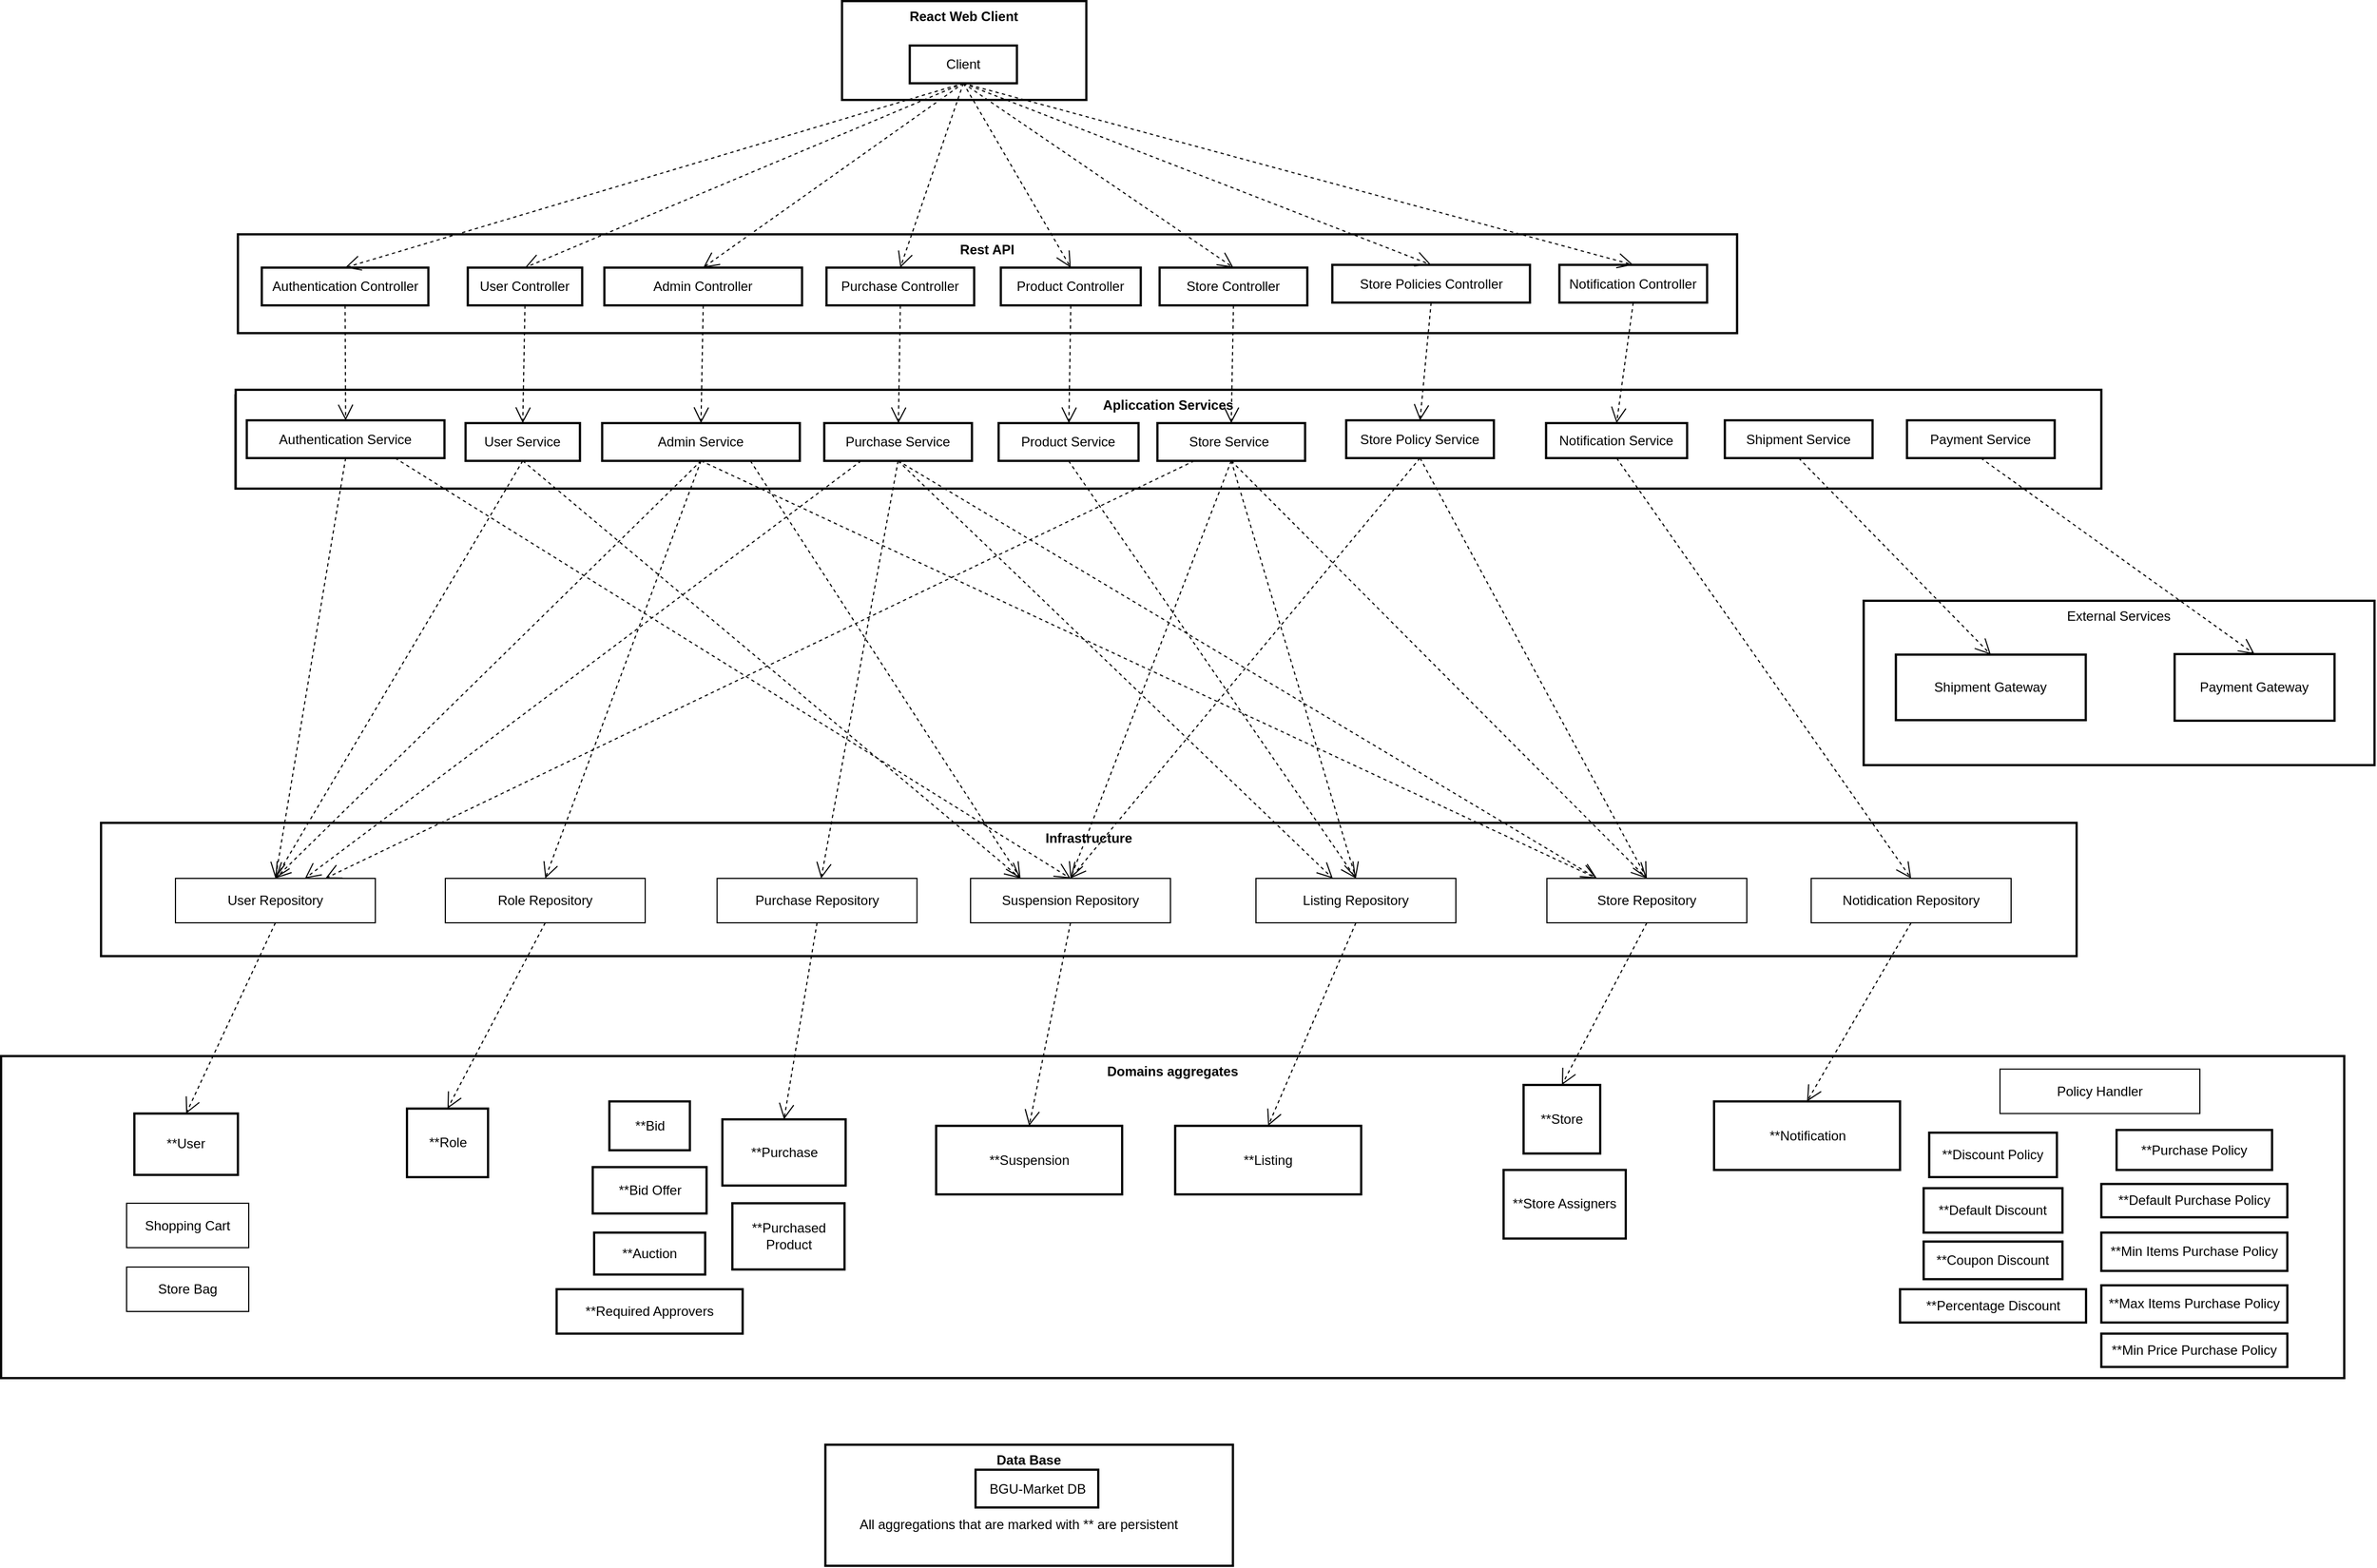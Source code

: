<mxfile version="26.0.5">
  <diagram name="Page-1" id="MxvoKU37M3fdWtfnio12">
    <mxGraphModel dx="4783" dy="1934" grid="1" gridSize="10" guides="1" tooltips="1" connect="1" arrows="1" fold="1" page="1" pageScale="1" pageWidth="1169" pageHeight="1654" math="0" shadow="0">
      <root>
        <mxCell id="0" />
        <mxCell id="1" parent="0" />
        <mxCell id="ODdGu-onXWTRsReyUlOD-2" value="Payment Gateway" style="whiteSpace=wrap;strokeWidth=2;" parent="1" vertex="1">
          <mxGeometry x="2097.25" y="678" width="144" height="60" as="geometry" />
        </mxCell>
        <mxCell id="ODdGu-onXWTRsReyUlOD-4" value="Apliccation Services&#xa;" style="whiteSpace=wrap;strokeWidth=2;verticalAlign=top;" parent="1" vertex="1">
          <mxGeometry x="351.25" y="445" width="1358" height="84" as="geometry" />
        </mxCell>
        <mxCell id="ODdGu-onXWTRsReyUlOD-5" value="Authentication Service" style="whiteSpace=wrap;strokeWidth=2;" parent="1" vertex="1">
          <mxGeometry x="386.25" y="470" width="178" height="34" as="geometry" />
        </mxCell>
        <mxCell id="ODdGu-onXWTRsReyUlOD-6" value="User Service" style="whiteSpace=wrap;strokeWidth=2;" parent="1" vertex="1">
          <mxGeometry x="614.25" y="470" width="103" height="34" as="geometry" />
        </mxCell>
        <mxCell id="ODdGu-onXWTRsReyUlOD-7" value="Product Service" style="whiteSpace=wrap;strokeWidth=2;" parent="1" vertex="1">
          <mxGeometry x="931.25" y="470" width="126" height="34" as="geometry" />
        </mxCell>
        <mxCell id="ODdGu-onXWTRsReyUlOD-8" value="Payment Service" style="whiteSpace=wrap;strokeWidth=2;" parent="1" vertex="1">
          <mxGeometry x="1525.25" y="470" width="133" height="34" as="geometry" />
        </mxCell>
        <mxCell id="ODdGu-onXWTRsReyUlOD-10" value="Store Service " style="whiteSpace=wrap;strokeWidth=2;" parent="1" vertex="1">
          <mxGeometry x="1111.25" y="470" width="133" height="34" as="geometry" />
        </mxCell>
        <mxCell id="ODdGu-onXWTRsReyUlOD-11" value="Shipment Service" style="whiteSpace=wrap;strokeWidth=2;" parent="1" vertex="1">
          <mxGeometry x="1331.25" y="470" width="133" height="34" as="geometry" />
        </mxCell>
        <mxCell id="ODdGu-onXWTRsReyUlOD-12" value="Purchase Service" style="whiteSpace=wrap;strokeWidth=2;" parent="1" vertex="1">
          <mxGeometry x="765.25" y="470" width="133" height="34" as="geometry" />
        </mxCell>
        <mxCell id="ODdGu-onXWTRsReyUlOD-13" value="Shipment Gateway" style="whiteSpace=wrap;strokeWidth=2;" parent="1" vertex="1">
          <mxGeometry x="1846.25" y="678.5" width="171" height="59" as="geometry" />
        </mxCell>
        <mxCell id="ODdGu-onXWTRsReyUlOD-14" value="Purchase Repository" style="rounded=0;whiteSpace=wrap;html=1;" parent="1" vertex="1">
          <mxGeometry x="591.5" y="880" width="180" height="40" as="geometry" />
        </mxCell>
        <mxCell id="ODdGu-onXWTRsReyUlOD-15" value="User Repository" style="rounded=0;whiteSpace=wrap;html=1;" parent="1" vertex="1">
          <mxGeometry x="360" y="880" width="180" height="40" as="geometry" />
        </mxCell>
        <mxCell id="ODdGu-onXWTRsReyUlOD-16" value="Product Repository" style="rounded=0;whiteSpace=wrap;html=1;" parent="1" vertex="1">
          <mxGeometry x="860" y="880" width="180" height="40" as="geometry" />
        </mxCell>
        <mxCell id="ODdGu-onXWTRsReyUlOD-17" value="Store Repository" style="rounded=0;whiteSpace=wrap;html=1;" parent="1" vertex="1">
          <mxGeometry x="1186.5" y="880" width="180" height="40" as="geometry" />
        </mxCell>
        <mxCell id="ODdGu-onXWTRsReyUlOD-25" value="Store" style="whiteSpace=wrap;strokeWidth=2;" parent="1" vertex="1">
          <mxGeometry x="871" y="1095.25" width="210" height="50" as="geometry" />
        </mxCell>
        <mxCell id="ODdGu-onXWTRsReyUlOD-26" value="User" style="whiteSpace=wrap;strokeWidth=2;" parent="1" vertex="1">
          <mxGeometry x="376.5" y="1101.75" width="178" height="43.5" as="geometry" />
        </mxCell>
        <mxCell id="ODdGu-onXWTRsReyUlOD-27" value="Purchase" style="whiteSpace=wrap;strokeWidth=2;" parent="1" vertex="1">
          <mxGeometry x="627" y="1100" width="194" height="47" as="geometry" />
        </mxCell>
        <mxCell id="ODdGu-onXWTRsReyUlOD-236" value="Payment Gateway" style="whiteSpace=wrap;strokeWidth=2;" parent="1" vertex="1">
          <mxGeometry x="2097.25" y="678" width="144" height="60" as="geometry" />
        </mxCell>
        <mxCell id="ODdGu-onXWTRsReyUlOD-238" value="Apliccation Services&#xa;" style="whiteSpace=wrap;strokeWidth=2;verticalAlign=top;" parent="1" vertex="1">
          <mxGeometry x="351.25" y="445" width="1358" height="84" as="geometry" />
        </mxCell>
        <mxCell id="ODdGu-onXWTRsReyUlOD-239" value="Authentication Service" style="whiteSpace=wrap;strokeWidth=2;" parent="1" vertex="1">
          <mxGeometry x="386.25" y="470" width="178" height="34" as="geometry" />
        </mxCell>
        <mxCell id="ODdGu-onXWTRsReyUlOD-240" value="User Service" style="whiteSpace=wrap;strokeWidth=2;" parent="1" vertex="1">
          <mxGeometry x="614.25" y="470" width="103" height="34" as="geometry" />
        </mxCell>
        <mxCell id="ODdGu-onXWTRsReyUlOD-241" value="Product Service" style="whiteSpace=wrap;strokeWidth=2;" parent="1" vertex="1">
          <mxGeometry x="931.25" y="470" width="126" height="34" as="geometry" />
        </mxCell>
        <mxCell id="ODdGu-onXWTRsReyUlOD-242" value="Payment Service" style="whiteSpace=wrap;strokeWidth=2;" parent="1" vertex="1">
          <mxGeometry x="1525.25" y="470" width="133" height="34" as="geometry" />
        </mxCell>
        <mxCell id="ODdGu-onXWTRsReyUlOD-244" value="Store Service " style="whiteSpace=wrap;strokeWidth=2;" parent="1" vertex="1">
          <mxGeometry x="1111.25" y="470" width="133" height="34" as="geometry" />
        </mxCell>
        <mxCell id="ODdGu-onXWTRsReyUlOD-245" value="Shipment Service" style="whiteSpace=wrap;strokeWidth=2;" parent="1" vertex="1">
          <mxGeometry x="1331.25" y="470" width="133" height="34" as="geometry" />
        </mxCell>
        <mxCell id="ODdGu-onXWTRsReyUlOD-246" value="Purchase Service" style="whiteSpace=wrap;strokeWidth=2;" parent="1" vertex="1">
          <mxGeometry x="765.25" y="470" width="133" height="34" as="geometry" />
        </mxCell>
        <mxCell id="ODdGu-onXWTRsReyUlOD-247" value="Shipment Gateway" style="whiteSpace=wrap;strokeWidth=2;" parent="1" vertex="1">
          <mxGeometry x="1846.25" y="678.5" width="171" height="59" as="geometry" />
        </mxCell>
        <mxCell id="ODdGu-onXWTRsReyUlOD-248" value="Purchase Repository" style="rounded=0;whiteSpace=wrap;html=1;" parent="1" vertex="1">
          <mxGeometry x="591.5" y="880" width="180" height="40" as="geometry" />
        </mxCell>
        <mxCell id="ODdGu-onXWTRsReyUlOD-249" value="User Repository" style="rounded=0;whiteSpace=wrap;html=1;" parent="1" vertex="1">
          <mxGeometry x="360" y="880" width="180" height="40" as="geometry" />
        </mxCell>
        <mxCell id="ODdGu-onXWTRsReyUlOD-250" value="Product Repository" style="rounded=0;whiteSpace=wrap;html=1;" parent="1" vertex="1">
          <mxGeometry x="860" y="880" width="180" height="40" as="geometry" />
        </mxCell>
        <mxCell id="ODdGu-onXWTRsReyUlOD-251" value="Store Repository" style="rounded=0;whiteSpace=wrap;html=1;" parent="1" vertex="1">
          <mxGeometry x="1186.5" y="880" width="180" height="40" as="geometry" />
        </mxCell>
        <mxCell id="ODdGu-onXWTRsReyUlOD-259" value="Store" style="whiteSpace=wrap;strokeWidth=2;" parent="1" vertex="1">
          <mxGeometry x="871" y="1095.25" width="210" height="50" as="geometry" />
        </mxCell>
        <mxCell id="ODdGu-onXWTRsReyUlOD-260" value="User" style="whiteSpace=wrap;strokeWidth=2;" parent="1" vertex="1">
          <mxGeometry x="376.5" y="1101.75" width="178" height="43.5" as="geometry" />
        </mxCell>
        <mxCell id="ODdGu-onXWTRsReyUlOD-261" value="Purchase" style="whiteSpace=wrap;strokeWidth=2;" parent="1" vertex="1">
          <mxGeometry x="627" y="1100" width="194" height="47" as="geometry" />
        </mxCell>
        <mxCell id="3bval1t7wIv5aGShpBtl-1" value="External Services" style="whiteSpace=wrap;strokeWidth=2;verticalAlign=top;" parent="1" vertex="1">
          <mxGeometry x="1817.25" y="630" width="460" height="148" as="geometry" />
        </mxCell>
        <mxCell id="3bval1t7wIv5aGShpBtl-2" value="Payment Gateway" style="whiteSpace=wrap;strokeWidth=2;" parent="1" vertex="1">
          <mxGeometry x="2097.25" y="678" width="144" height="60" as="geometry" />
        </mxCell>
        <mxCell id="3bval1t7wIv5aGShpBtl-3" value="Domains aggregates&#xa;" style="whiteSpace=wrap;strokeWidth=2;verticalAlign=top;fontStyle=1" parent="1" vertex="1">
          <mxGeometry x="140" y="1040" width="2110" height="290" as="geometry" />
        </mxCell>
        <mxCell id="3bval1t7wIv5aGShpBtl-4" value="Apliccation Services&#xa;" style="whiteSpace=wrap;strokeWidth=2;verticalAlign=top;fontStyle=1" parent="1" vertex="1">
          <mxGeometry x="351.25" y="440" width="1680" height="89" as="geometry" />
        </mxCell>
        <mxCell id="3bval1t7wIv5aGShpBtl-5" value="Authentication Service" style="whiteSpace=wrap;strokeWidth=2;" parent="1" vertex="1">
          <mxGeometry x="361.25" y="467.5" width="178" height="34" as="geometry" />
        </mxCell>
        <mxCell id="3bval1t7wIv5aGShpBtl-6" value="User Service" style="whiteSpace=wrap;strokeWidth=2;" parent="1" vertex="1">
          <mxGeometry x="558.25" y="470" width="103" height="34" as="geometry" />
        </mxCell>
        <mxCell id="3bval1t7wIv5aGShpBtl-7" value="Product Service" style="whiteSpace=wrap;strokeWidth=2;" parent="1" vertex="1">
          <mxGeometry x="1038.25" y="470" width="126" height="34" as="geometry" />
        </mxCell>
        <mxCell id="3bval1t7wIv5aGShpBtl-8" value="Payment Service" style="whiteSpace=wrap;strokeWidth=2;" parent="1" vertex="1">
          <mxGeometry x="1856.25" y="467.5" width="133" height="34" as="geometry" />
        </mxCell>
        <mxCell id="3bval1t7wIv5aGShpBtl-9" value="Infrastructure" style="whiteSpace=wrap;strokeWidth=2;verticalAlign=top;fontStyle=1" parent="1" vertex="1">
          <mxGeometry x="230" y="830" width="1779" height="120" as="geometry" />
        </mxCell>
        <mxCell id="3bval1t7wIv5aGShpBtl-10" value="Store Service " style="whiteSpace=wrap;strokeWidth=2;" parent="1" vertex="1">
          <mxGeometry x="1181.25" y="470" width="133" height="34" as="geometry" />
        </mxCell>
        <mxCell id="3bval1t7wIv5aGShpBtl-11" value="Shipment Service" style="whiteSpace=wrap;strokeWidth=2;" parent="1" vertex="1">
          <mxGeometry x="1692.25" y="467.5" width="133" height="34" as="geometry" />
        </mxCell>
        <mxCell id="3bval1t7wIv5aGShpBtl-12" value="Purchase Service" style="whiteSpace=wrap;strokeWidth=2;" parent="1" vertex="1">
          <mxGeometry x="881.25" y="470" width="133" height="34" as="geometry" />
        </mxCell>
        <mxCell id="3bval1t7wIv5aGShpBtl-13" value="Shipment Gateway" style="whiteSpace=wrap;strokeWidth=2;" parent="1" vertex="1">
          <mxGeometry x="1846.25" y="678.5" width="171" height="59" as="geometry" />
        </mxCell>
        <mxCell id="3bval1t7wIv5aGShpBtl-14" value="Purchase Repository" style="rounded=0;whiteSpace=wrap;html=1;" parent="1" vertex="1">
          <mxGeometry x="784.75" y="880" width="180" height="40" as="geometry" />
        </mxCell>
        <mxCell id="3bval1t7wIv5aGShpBtl-15" value="User Repository" style="rounded=0;whiteSpace=wrap;html=1;" parent="1" vertex="1">
          <mxGeometry x="297" y="880" width="180" height="40" as="geometry" />
        </mxCell>
        <mxCell id="3bval1t7wIv5aGShpBtl-16" value="Listing Repository" style="rounded=0;whiteSpace=wrap;html=1;" parent="1" vertex="1">
          <mxGeometry x="1270" y="880" width="180" height="40" as="geometry" />
        </mxCell>
        <mxCell id="3bval1t7wIv5aGShpBtl-17" value="Store Repository" style="rounded=0;whiteSpace=wrap;html=1;" parent="1" vertex="1">
          <mxGeometry x="1532" y="880" width="180" height="40" as="geometry" />
        </mxCell>
        <mxCell id="3bval1t7wIv5aGShpBtl-23" value="" style="endArrow=open;endSize=12;dashed=1;html=1;rounded=0;exitX=0.5;exitY=1;exitDx=0;exitDy=0;entryX=0.5;entryY=0;entryDx=0;entryDy=0;" parent="1" source="3bval1t7wIv5aGShpBtl-11" target="3bval1t7wIv5aGShpBtl-13" edge="1">
          <mxGeometry x="-0.001" y="-50" width="160" relative="1" as="geometry">
            <mxPoint x="1380.25" y="1149" as="sourcePoint" />
            <mxPoint x="1409.25" y="1319" as="targetPoint" />
            <mxPoint as="offset" />
            <Array as="points" />
          </mxGeometry>
        </mxCell>
        <mxCell id="3bval1t7wIv5aGShpBtl-24" value="" style="endArrow=open;endSize=12;dashed=1;html=1;rounded=0;exitX=0.5;exitY=1;exitDx=0;exitDy=0;entryX=0.5;entryY=0;entryDx=0;entryDy=0;" parent="1" source="3bval1t7wIv5aGShpBtl-8" target="3bval1t7wIv5aGShpBtl-2" edge="1">
          <mxGeometry x="-0.001" y="-50" width="160" relative="1" as="geometry">
            <mxPoint x="1582.75" y="1210" as="sourcePoint" />
            <mxPoint x="1611.75" y="1380" as="targetPoint" />
            <mxPoint as="offset" />
            <Array as="points" />
          </mxGeometry>
        </mxCell>
        <mxCell id="3bval1t7wIv5aGShpBtl-25" value="**Store" style="whiteSpace=wrap;strokeWidth=2;" parent="1" vertex="1">
          <mxGeometry x="1511" y="1066" width="69" height="61.75" as="geometry" />
        </mxCell>
        <mxCell id="3bval1t7wIv5aGShpBtl-26" value="**User" style="whiteSpace=wrap;strokeWidth=2;" parent="1" vertex="1">
          <mxGeometry x="260" y="1091.75" width="93.25" height="55.25" as="geometry" />
        </mxCell>
        <mxCell id="3bval1t7wIv5aGShpBtl-27" value="**Purchase" style="whiteSpace=wrap;strokeWidth=2;" parent="1" vertex="1">
          <mxGeometry x="789.5" y="1097" width="111" height="59.62" as="geometry" />
        </mxCell>
        <mxCell id="3bval1t7wIv5aGShpBtl-36" value="" style="endArrow=open;endSize=12;dashed=1;html=1;rounded=0;entryX=0.5;entryY=0;entryDx=0;entryDy=0;exitX=0.5;exitY=1;exitDx=0;exitDy=0;" parent="1" source="3bval1t7wIv5aGShpBtl-5" target="3bval1t7wIv5aGShpBtl-15" edge="1">
          <mxGeometry x="-0.001" y="-50" width="160" relative="1" as="geometry">
            <mxPoint x="507" y="650" as="sourcePoint" />
            <mxPoint x="567" y="821" as="targetPoint" />
            <mxPoint as="offset" />
            <Array as="points" />
          </mxGeometry>
        </mxCell>
        <mxCell id="3bval1t7wIv5aGShpBtl-37" value="" style="endArrow=open;endSize=12;dashed=1;html=1;rounded=0;exitX=0.5;exitY=1;exitDx=0;exitDy=0;entryX=0.5;entryY=0;entryDx=0;entryDy=0;" parent="1" source="3bval1t7wIv5aGShpBtl-6" target="3bval1t7wIv5aGShpBtl-15" edge="1">
          <mxGeometry x="-0.001" y="-50" width="160" relative="1" as="geometry">
            <mxPoint x="303" y="890" as="sourcePoint" />
            <mxPoint x="359" y="720" as="targetPoint" />
            <mxPoint as="offset" />
            <Array as="points" />
          </mxGeometry>
        </mxCell>
        <mxCell id="3bval1t7wIv5aGShpBtl-38" value="" style="endArrow=open;endSize=12;dashed=1;html=1;rounded=0;exitX=0.25;exitY=1;exitDx=0;exitDy=0;" parent="1" source="3bval1t7wIv5aGShpBtl-12" target="3bval1t7wIv5aGShpBtl-15" edge="1">
          <mxGeometry x="-0.001" y="-50" width="160" relative="1" as="geometry">
            <mxPoint x="515" y="910" as="sourcePoint" />
            <mxPoint x="413" y="740" as="targetPoint" />
            <mxPoint as="offset" />
            <Array as="points" />
          </mxGeometry>
        </mxCell>
        <mxCell id="3bval1t7wIv5aGShpBtl-39" value="" style="endArrow=open;endSize=12;dashed=1;html=1;rounded=0;exitX=0.5;exitY=1;exitDx=0;exitDy=0;" parent="1" source="3bval1t7wIv5aGShpBtl-12" target="3bval1t7wIv5aGShpBtl-14" edge="1">
          <mxGeometry x="-0.001" y="-50" width="160" relative="1" as="geometry">
            <mxPoint x="705" y="960" as="sourcePoint" />
            <mxPoint x="603" y="790" as="targetPoint" />
            <mxPoint as="offset" />
            <Array as="points" />
          </mxGeometry>
        </mxCell>
        <mxCell id="3bval1t7wIv5aGShpBtl-40" value="Admin Service" style="whiteSpace=wrap;strokeWidth=2;" parent="1" vertex="1">
          <mxGeometry x="681.25" y="470" width="178" height="34" as="geometry" />
        </mxCell>
        <mxCell id="3bval1t7wIv5aGShpBtl-41" value="" style="endArrow=open;endSize=12;dashed=1;html=1;rounded=0;entryX=0.25;entryY=0;entryDx=0;entryDy=0;exitX=0.5;exitY=1;exitDx=0;exitDy=0;" parent="1" source="3bval1t7wIv5aGShpBtl-40" target="3bval1t7wIv5aGShpBtl-17" edge="1">
          <mxGeometry x="-0.001" y="-50" width="160" relative="1" as="geometry">
            <mxPoint x="512" y="930" as="sourcePoint" />
            <mxPoint x="403" y="760" as="targetPoint" />
            <mxPoint as="offset" />
            <Array as="points" />
          </mxGeometry>
        </mxCell>
        <mxCell id="3bval1t7wIv5aGShpBtl-42" value="" style="endArrow=open;endSize=12;dashed=1;html=1;rounded=0;entryX=0.5;entryY=0;entryDx=0;entryDy=0;exitX=0.5;exitY=1;exitDx=0;exitDy=0;" parent="1" source="3bval1t7wIv5aGShpBtl-40" target="3bval1t7wIv5aGShpBtl-15" edge="1">
          <mxGeometry x="-0.001" y="-50" width="160" relative="1" as="geometry">
            <mxPoint x="482" y="920" as="sourcePoint" />
            <mxPoint x="373" y="750" as="targetPoint" />
            <mxPoint as="offset" />
            <Array as="points" />
          </mxGeometry>
        </mxCell>
        <mxCell id="3bval1t7wIv5aGShpBtl-43" value="" style="endArrow=open;endSize=12;dashed=1;html=1;rounded=0;exitX=0.5;exitY=1;exitDx=0;exitDy=0;entryX=0.5;entryY=0;entryDx=0;entryDy=0;" parent="1" source="3bval1t7wIv5aGShpBtl-7" target="3bval1t7wIv5aGShpBtl-16" edge="1">
          <mxGeometry x="-0.001" y="-50" width="160" relative="1" as="geometry">
            <mxPoint x="784" y="880" as="sourcePoint" />
            <mxPoint x="683" y="710" as="targetPoint" />
            <mxPoint as="offset" />
            <Array as="points" />
          </mxGeometry>
        </mxCell>
        <mxCell id="3bval1t7wIv5aGShpBtl-44" value="" style="endArrow=open;endSize=12;dashed=1;html=1;rounded=0;exitX=0.5;exitY=1;exitDx=0;exitDy=0;" parent="1" source="3bval1t7wIv5aGShpBtl-12" target="3bval1t7wIv5aGShpBtl-16" edge="1">
          <mxGeometry x="-0.001" y="-50" width="160" relative="1" as="geometry">
            <mxPoint x="804" y="920" as="sourcePoint" />
            <mxPoint x="703" y="750" as="targetPoint" />
            <mxPoint as="offset" />
            <Array as="points" />
          </mxGeometry>
        </mxCell>
        <mxCell id="3bval1t7wIv5aGShpBtl-45" value="" style="endArrow=open;endSize=12;dashed=1;html=1;rounded=0;exitX=0.5;exitY=1;exitDx=0;exitDy=0;entryX=0.25;entryY=0;entryDx=0;entryDy=0;" parent="1" source="3bval1t7wIv5aGShpBtl-12" target="3bval1t7wIv5aGShpBtl-17" edge="1">
          <mxGeometry x="-0.001" y="-50" width="160" relative="1" as="geometry">
            <mxPoint x="843" y="880" as="sourcePoint" />
            <mxPoint x="953" y="710" as="targetPoint" />
            <mxPoint as="offset" />
            <Array as="points" />
          </mxGeometry>
        </mxCell>
        <mxCell id="3bval1t7wIv5aGShpBtl-46" value="Store Policy Service" style="whiteSpace=wrap;strokeWidth=2;" parent="1" vertex="1">
          <mxGeometry x="1351.25" y="467.5" width="133" height="34" as="geometry" />
        </mxCell>
        <mxCell id="3bval1t7wIv5aGShpBtl-48" value="" style="endArrow=open;endSize=12;dashed=1;html=1;rounded=0;exitX=0.5;exitY=1;exitDx=0;exitDy=0;entryX=0.5;entryY=0;entryDx=0;entryDy=0;" parent="1" source="3bval1t7wIv5aGShpBtl-46" target="3bval1t7wIv5aGShpBtl-17" edge="1">
          <mxGeometry x="-0.001" y="-50" width="160" relative="1" as="geometry">
            <mxPoint x="903" y="890" as="sourcePoint" />
            <mxPoint x="903" y="720" as="targetPoint" />
            <mxPoint as="offset" />
            <Array as="points" />
          </mxGeometry>
        </mxCell>
        <mxCell id="3bval1t7wIv5aGShpBtl-49" value="" style="endArrow=open;endSize=12;dashed=1;html=1;rounded=0;exitX=0.5;exitY=1;exitDx=0;exitDy=0;entryX=0.5;entryY=0;entryDx=0;entryDy=0;" parent="1" source="3bval1t7wIv5aGShpBtl-10" target="3bval1t7wIv5aGShpBtl-17" edge="1">
          <mxGeometry x="-0.001" y="-50" width="160" relative="1" as="geometry">
            <mxPoint x="1255" y="928" as="sourcePoint" />
            <mxPoint x="1233" y="760" as="targetPoint" />
            <mxPoint as="offset" />
            <Array as="points" />
          </mxGeometry>
        </mxCell>
        <mxCell id="3bval1t7wIv5aGShpBtl-50" value="" style="endArrow=open;endSize=12;dashed=1;html=1;rounded=0;exitX=0.5;exitY=1;exitDx=0;exitDy=0;entryX=0.5;entryY=0;entryDx=0;entryDy=0;" parent="1" source="3bval1t7wIv5aGShpBtl-10" target="3bval1t7wIv5aGShpBtl-16" edge="1">
          <mxGeometry x="-0.001" y="-50" width="160" relative="1" as="geometry">
            <mxPoint x="1113" y="904" as="sourcePoint" />
            <mxPoint x="1258" y="730" as="targetPoint" />
            <mxPoint as="offset" />
            <Array as="points" />
          </mxGeometry>
        </mxCell>
        <mxCell id="4vp18qqam0S4cIW5caK0-1" value="Role Repository" style="rounded=0;whiteSpace=wrap;html=1;" parent="1" vertex="1">
          <mxGeometry x="540" y="880" width="180" height="40" as="geometry" />
        </mxCell>
        <mxCell id="4vp18qqam0S4cIW5caK0-2" value="Suspension Repository" style="rounded=0;whiteSpace=wrap;html=1;" parent="1" vertex="1">
          <mxGeometry x="1013" y="880" width="180" height="40" as="geometry" />
        </mxCell>
        <mxCell id="4vp18qqam0S4cIW5caK0-3" value="Notidication Repository" style="rounded=0;whiteSpace=wrap;html=1;" parent="1" vertex="1">
          <mxGeometry x="1770" y="880" width="180" height="40" as="geometry" />
        </mxCell>
        <mxCell id="4vp18qqam0S4cIW5caK0-4" value="Notification Service" style="whiteSpace=wrap;strokeWidth=2;" parent="1" vertex="1">
          <mxGeometry x="1531.25" y="470" width="127" height="31.5" as="geometry" />
        </mxCell>
        <mxCell id="4vp18qqam0S4cIW5caK0-5" value="**Notification" style="whiteSpace=wrap;strokeWidth=2;" parent="1" vertex="1">
          <mxGeometry x="1682.5" y="1080.82" width="167.5" height="61.75" as="geometry" />
        </mxCell>
        <mxCell id="4vp18qqam0S4cIW5caK0-6" value="**Role" style="whiteSpace=wrap;strokeWidth=2;" parent="1" vertex="1">
          <mxGeometry x="505.5" y="1087.29" width="73" height="61.75" as="geometry" />
        </mxCell>
        <mxCell id="4vp18qqam0S4cIW5caK0-7" value="**Listing" style="whiteSpace=wrap;strokeWidth=2;" parent="1" vertex="1">
          <mxGeometry x="1197.25" y="1102.82" width="167.5" height="61.75" as="geometry" />
        </mxCell>
        <mxCell id="4vp18qqam0S4cIW5caK0-8" value="" style="endArrow=open;endSize=12;dashed=1;html=1;rounded=0;exitX=0.25;exitY=1;exitDx=0;exitDy=0;entryX=0.75;entryY=0;entryDx=0;entryDy=0;" parent="1" source="3bval1t7wIv5aGShpBtl-10" target="3bval1t7wIv5aGShpBtl-15" edge="1">
          <mxGeometry x="-0.001" y="-50" width="160" relative="1" as="geometry">
            <mxPoint x="1260" y="1060" as="sourcePoint" />
            <mxPoint x="1133" y="890" as="targetPoint" />
            <mxPoint as="offset" />
            <Array as="points" />
          </mxGeometry>
        </mxCell>
        <mxCell id="4vp18qqam0S4cIW5caK0-9" value="" style="endArrow=open;endSize=12;dashed=1;html=1;rounded=0;exitX=0.5;exitY=1;exitDx=0;exitDy=0;entryX=0.5;entryY=0;entryDx=0;entryDy=0;" parent="1" source="3bval1t7wIv5aGShpBtl-40" target="4vp18qqam0S4cIW5caK0-1" edge="1">
          <mxGeometry x="-0.001" y="-50" width="160" relative="1" as="geometry">
            <mxPoint x="1485" y="1068" as="sourcePoint" />
            <mxPoint x="1463" y="900" as="targetPoint" />
            <mxPoint as="offset" />
            <Array as="points" />
          </mxGeometry>
        </mxCell>
        <mxCell id="4vp18qqam0S4cIW5caK0-10" value="" style="endArrow=open;endSize=12;dashed=1;html=1;rounded=0;exitX=0.75;exitY=1;exitDx=0;exitDy=0;entryX=0.5;entryY=0;entryDx=0;entryDy=0;" parent="1" source="3bval1t7wIv5aGShpBtl-5" target="4vp18qqam0S4cIW5caK0-2" edge="1">
          <mxGeometry x="-0.001" y="-50" width="160" relative="1" as="geometry">
            <mxPoint x="1403" y="1430" as="sourcePoint" />
            <mxPoint x="2274" y="1260" as="targetPoint" />
            <mxPoint as="offset" />
            <Array as="points" />
          </mxGeometry>
        </mxCell>
        <mxCell id="4vp18qqam0S4cIW5caK0-11" value="" style="endArrow=open;endSize=12;dashed=1;html=1;rounded=0;exitX=0.5;exitY=1;exitDx=0;exitDy=0;entryX=0.25;entryY=0;entryDx=0;entryDy=0;" parent="1" source="3bval1t7wIv5aGShpBtl-6" target="4vp18qqam0S4cIW5caK0-2" edge="1">
          <mxGeometry x="-0.001" y="-50" width="160" relative="1" as="geometry">
            <mxPoint x="1503" y="1410" as="sourcePoint" />
            <mxPoint x="2374" y="1240" as="targetPoint" />
            <mxPoint as="offset" />
            <Array as="points" />
          </mxGeometry>
        </mxCell>
        <mxCell id="4vp18qqam0S4cIW5caK0-12" value="" style="endArrow=open;endSize=12;dashed=1;html=1;rounded=0;exitX=0.75;exitY=1;exitDx=0;exitDy=0;entryX=0.25;entryY=0;entryDx=0;entryDy=0;" parent="1" source="3bval1t7wIv5aGShpBtl-40" target="4vp18qqam0S4cIW5caK0-2" edge="1">
          <mxGeometry x="-0.001" y="-50" width="160" relative="1" as="geometry">
            <mxPoint x="1613" y="1030" as="sourcePoint" />
            <mxPoint x="2484" y="860" as="targetPoint" />
            <mxPoint as="offset" />
            <Array as="points" />
          </mxGeometry>
        </mxCell>
        <mxCell id="4vp18qqam0S4cIW5caK0-13" value="" style="endArrow=open;endSize=12;dashed=1;html=1;rounded=0;exitX=0.5;exitY=1;exitDx=0;exitDy=0;entryX=0.5;entryY=0;entryDx=0;entryDy=0;" parent="1" source="3bval1t7wIv5aGShpBtl-46" target="4vp18qqam0S4cIW5caK0-2" edge="1">
          <mxGeometry x="-0.001" y="-50" width="160" relative="1" as="geometry">
            <mxPoint x="1783" y="1430" as="sourcePoint" />
            <mxPoint x="2654" y="1260" as="targetPoint" />
            <mxPoint as="offset" />
            <Array as="points" />
          </mxGeometry>
        </mxCell>
        <mxCell id="4vp18qqam0S4cIW5caK0-14" value="" style="endArrow=open;endSize=12;dashed=1;html=1;rounded=0;exitX=0.5;exitY=1;exitDx=0;exitDy=0;entryX=0.5;entryY=0;entryDx=0;entryDy=0;" parent="1" source="3bval1t7wIv5aGShpBtl-10" target="4vp18qqam0S4cIW5caK0-2" edge="1">
          <mxGeometry x="-0.001" y="-50" width="160" relative="1" as="geometry">
            <mxPoint x="2023" y="1120" as="sourcePoint" />
            <mxPoint x="2894" y="950" as="targetPoint" />
            <mxPoint as="offset" />
            <Array as="points" />
          </mxGeometry>
        </mxCell>
        <mxCell id="4vp18qqam0S4cIW5caK0-15" value="" style="endArrow=open;endSize=12;dashed=1;html=1;rounded=0;exitX=0.5;exitY=1;exitDx=0;exitDy=0;entryX=0.5;entryY=0;entryDx=0;entryDy=0;" parent="1" source="4vp18qqam0S4cIW5caK0-4" target="4vp18qqam0S4cIW5caK0-3" edge="1">
          <mxGeometry x="-0.001" y="-50" width="160" relative="1" as="geometry">
            <mxPoint x="2123" y="1200" as="sourcePoint" />
            <mxPoint x="1783" y="610" as="targetPoint" />
            <mxPoint as="offset" />
            <Array as="points" />
          </mxGeometry>
        </mxCell>
        <mxCell id="UmxJOcRgIwgTiDvhPyTD-2" value="" style="endArrow=open;endSize=12;dashed=1;html=1;rounded=0;exitX=0.5;exitY=1;exitDx=0;exitDy=0;entryX=0.5;entryY=0;entryDx=0;entryDy=0;" edge="1" parent="1" source="3bval1t7wIv5aGShpBtl-15" target="3bval1t7wIv5aGShpBtl-26">
          <mxGeometry x="-0.001" y="-50" width="160" relative="1" as="geometry">
            <mxPoint x="986" y="620" as="sourcePoint" />
            <mxPoint x="290" y="1126" as="targetPoint" />
            <mxPoint as="offset" />
            <Array as="points" />
          </mxGeometry>
        </mxCell>
        <mxCell id="UmxJOcRgIwgTiDvhPyTD-3" value="" style="endArrow=open;endSize=12;dashed=1;html=1;rounded=0;exitX=0.5;exitY=1;exitDx=0;exitDy=0;entryX=0.5;entryY=0;entryDx=0;entryDy=0;" edge="1" parent="1" source="4vp18qqam0S4cIW5caK0-1" target="4vp18qqam0S4cIW5caK0-6">
          <mxGeometry x="-0.001" y="-50" width="160" relative="1" as="geometry">
            <mxPoint x="497" y="930" as="sourcePoint" />
            <mxPoint x="633" y="1172" as="targetPoint" />
            <mxPoint as="offset" />
            <Array as="points" />
          </mxGeometry>
        </mxCell>
        <mxCell id="UmxJOcRgIwgTiDvhPyTD-4" value="" style="endArrow=open;endSize=12;dashed=1;html=1;rounded=0;exitX=0.5;exitY=1;exitDx=0;exitDy=0;entryX=0.5;entryY=0;entryDx=0;entryDy=0;" edge="1" parent="1" source="3bval1t7wIv5aGShpBtl-14" target="3bval1t7wIv5aGShpBtl-27">
          <mxGeometry x="-0.001" y="-50" width="160" relative="1" as="geometry">
            <mxPoint x="328" y="940" as="sourcePoint" />
            <mxPoint x="464" y="1182" as="targetPoint" />
            <mxPoint as="offset" />
            <Array as="points" />
          </mxGeometry>
        </mxCell>
        <mxCell id="UmxJOcRgIwgTiDvhPyTD-5" value="" style="endArrow=open;endSize=12;dashed=1;html=1;rounded=0;exitX=0.5;exitY=1;exitDx=0;exitDy=0;entryX=0.5;entryY=0;entryDx=0;entryDy=0;" edge="1" parent="1" source="4vp18qqam0S4cIW5caK0-2" target="UmxJOcRgIwgTiDvhPyTD-6">
          <mxGeometry x="-0.001" y="-50" width="160" relative="1" as="geometry">
            <mxPoint x="338" y="950" as="sourcePoint" />
            <mxPoint x="1030" y="1080" as="targetPoint" />
            <mxPoint as="offset" />
            <Array as="points" />
          </mxGeometry>
        </mxCell>
        <mxCell id="UmxJOcRgIwgTiDvhPyTD-6" value="**Suspension" style="whiteSpace=wrap;strokeWidth=2;" vertex="1" parent="1">
          <mxGeometry x="982" y="1102.82" width="167.5" height="61.75" as="geometry" />
        </mxCell>
        <mxCell id="UmxJOcRgIwgTiDvhPyTD-7" value="" style="endArrow=open;endSize=12;dashed=1;html=1;rounded=0;exitX=0.5;exitY=1;exitDx=0;exitDy=0;entryX=0.5;entryY=0;entryDx=0;entryDy=0;" edge="1" parent="1" source="3bval1t7wIv5aGShpBtl-16" target="4vp18qqam0S4cIW5caK0-7">
          <mxGeometry x="-0.001" y="-50" width="160" relative="1" as="geometry">
            <mxPoint x="806" y="930" as="sourcePoint" />
            <mxPoint x="694" y="1170" as="targetPoint" />
            <mxPoint as="offset" />
            <Array as="points" />
          </mxGeometry>
        </mxCell>
        <mxCell id="UmxJOcRgIwgTiDvhPyTD-8" value="" style="endArrow=open;endSize=12;dashed=1;html=1;rounded=0;exitX=0.5;exitY=1;exitDx=0;exitDy=0;entryX=0.5;entryY=0;entryDx=0;entryDy=0;" edge="1" parent="1" source="3bval1t7wIv5aGShpBtl-17" target="3bval1t7wIv5aGShpBtl-25">
          <mxGeometry x="-0.001" y="-50" width="160" relative="1" as="geometry">
            <mxPoint x="816" y="940" as="sourcePoint" />
            <mxPoint x="704" y="1180" as="targetPoint" />
            <mxPoint as="offset" />
            <Array as="points" />
          </mxGeometry>
        </mxCell>
        <mxCell id="UmxJOcRgIwgTiDvhPyTD-9" value="" style="endArrow=open;endSize=12;dashed=1;html=1;rounded=0;exitX=0.5;exitY=1;exitDx=0;exitDy=0;entryX=0.5;entryY=0;entryDx=0;entryDy=0;" edge="1" parent="1" source="4vp18qqam0S4cIW5caK0-3" target="4vp18qqam0S4cIW5caK0-5">
          <mxGeometry x="-0.001" y="-50" width="160" relative="1" as="geometry">
            <mxPoint x="826" y="950" as="sourcePoint" />
            <mxPoint x="714" y="1190" as="targetPoint" />
            <mxPoint as="offset" />
            <Array as="points" />
          </mxGeometry>
        </mxCell>
        <mxCell id="UmxJOcRgIwgTiDvhPyTD-12" value="Authentication Service" style="whiteSpace=wrap;strokeWidth=2;" vertex="1" parent="1">
          <mxGeometry x="388.25" y="330" width="178" height="34" as="geometry" />
        </mxCell>
        <mxCell id="UmxJOcRgIwgTiDvhPyTD-13" value="User Service" style="whiteSpace=wrap;strokeWidth=2;" vertex="1" parent="1">
          <mxGeometry x="616.25" y="330" width="103" height="34" as="geometry" />
        </mxCell>
        <mxCell id="UmxJOcRgIwgTiDvhPyTD-14" value="Product Service" style="whiteSpace=wrap;strokeWidth=2;" vertex="1" parent="1">
          <mxGeometry x="933.25" y="330" width="126" height="34" as="geometry" />
        </mxCell>
        <mxCell id="UmxJOcRgIwgTiDvhPyTD-15" value="Payment Service" style="whiteSpace=wrap;strokeWidth=2;" vertex="1" parent="1">
          <mxGeometry x="1527.25" y="330" width="133" height="34" as="geometry" />
        </mxCell>
        <mxCell id="UmxJOcRgIwgTiDvhPyTD-16" value="Store Service " style="whiteSpace=wrap;strokeWidth=2;" vertex="1" parent="1">
          <mxGeometry x="1113.25" y="330" width="133" height="34" as="geometry" />
        </mxCell>
        <mxCell id="UmxJOcRgIwgTiDvhPyTD-17" value="Shipment Service" style="whiteSpace=wrap;strokeWidth=2;" vertex="1" parent="1">
          <mxGeometry x="1333.25" y="330" width="133" height="34" as="geometry" />
        </mxCell>
        <mxCell id="UmxJOcRgIwgTiDvhPyTD-18" value="Purchase Service" style="whiteSpace=wrap;strokeWidth=2;" vertex="1" parent="1">
          <mxGeometry x="767.25" y="330" width="133" height="34" as="geometry" />
        </mxCell>
        <mxCell id="UmxJOcRgIwgTiDvhPyTD-20" value="Authentication Service" style="whiteSpace=wrap;strokeWidth=2;" vertex="1" parent="1">
          <mxGeometry x="388.25" y="330" width="178" height="34" as="geometry" />
        </mxCell>
        <mxCell id="UmxJOcRgIwgTiDvhPyTD-21" value="User Service" style="whiteSpace=wrap;strokeWidth=2;" vertex="1" parent="1">
          <mxGeometry x="616.25" y="330" width="103" height="34" as="geometry" />
        </mxCell>
        <mxCell id="UmxJOcRgIwgTiDvhPyTD-22" value="Product Service" style="whiteSpace=wrap;strokeWidth=2;" vertex="1" parent="1">
          <mxGeometry x="933.25" y="330" width="126" height="34" as="geometry" />
        </mxCell>
        <mxCell id="UmxJOcRgIwgTiDvhPyTD-23" value="Payment Service" style="whiteSpace=wrap;strokeWidth=2;" vertex="1" parent="1">
          <mxGeometry x="1527.25" y="330" width="133" height="34" as="geometry" />
        </mxCell>
        <mxCell id="UmxJOcRgIwgTiDvhPyTD-24" value="Store Service " style="whiteSpace=wrap;strokeWidth=2;" vertex="1" parent="1">
          <mxGeometry x="1113.25" y="330" width="133" height="34" as="geometry" />
        </mxCell>
        <mxCell id="UmxJOcRgIwgTiDvhPyTD-25" value="Shipment Service" style="whiteSpace=wrap;strokeWidth=2;" vertex="1" parent="1">
          <mxGeometry x="1333.25" y="330" width="133" height="34" as="geometry" />
        </mxCell>
        <mxCell id="UmxJOcRgIwgTiDvhPyTD-26" value="Purchase Service" style="whiteSpace=wrap;strokeWidth=2;" vertex="1" parent="1">
          <mxGeometry x="767.25" y="330" width="133" height="34" as="geometry" />
        </mxCell>
        <mxCell id="UmxJOcRgIwgTiDvhPyTD-27" value="Rest API" style="whiteSpace=wrap;strokeWidth=2;verticalAlign=top;fontStyle=1" vertex="1" parent="1">
          <mxGeometry x="353.25" y="300" width="1350" height="89" as="geometry" />
        </mxCell>
        <mxCell id="UmxJOcRgIwgTiDvhPyTD-28" value="Store Policies Controller" style="whiteSpace=wrap;strokeWidth=2;" vertex="1" parent="1">
          <mxGeometry x="1338.75" y="327.5" width="178" height="34" as="geometry" />
        </mxCell>
        <mxCell id="UmxJOcRgIwgTiDvhPyTD-29" value="User Controller" style="whiteSpace=wrap;strokeWidth=2;" vertex="1" parent="1">
          <mxGeometry x="560.25" y="330" width="103" height="34" as="geometry" />
        </mxCell>
        <mxCell id="UmxJOcRgIwgTiDvhPyTD-30" value="Product Controller" style="whiteSpace=wrap;strokeWidth=2;" vertex="1" parent="1">
          <mxGeometry x="1040.25" y="330" width="126" height="34" as="geometry" />
        </mxCell>
        <mxCell id="UmxJOcRgIwgTiDvhPyTD-32" value="Authentication Controller" style="whiteSpace=wrap;strokeWidth=2;" vertex="1" parent="1">
          <mxGeometry x="374.75" y="330" width="150" height="34" as="geometry" />
        </mxCell>
        <mxCell id="UmxJOcRgIwgTiDvhPyTD-34" value="Purchase Controller" style="whiteSpace=wrap;strokeWidth=2;" vertex="1" parent="1">
          <mxGeometry x="883.25" y="330" width="133" height="34" as="geometry" />
        </mxCell>
        <mxCell id="UmxJOcRgIwgTiDvhPyTD-35" value="Admin Controller" style="whiteSpace=wrap;strokeWidth=2;" vertex="1" parent="1">
          <mxGeometry x="683.25" y="330" width="178" height="34" as="geometry" />
        </mxCell>
        <mxCell id="UmxJOcRgIwgTiDvhPyTD-36" value="Store Controller" style="whiteSpace=wrap;strokeWidth=2;" vertex="1" parent="1">
          <mxGeometry x="1183.25" y="330" width="133" height="34" as="geometry" />
        </mxCell>
        <mxCell id="UmxJOcRgIwgTiDvhPyTD-37" value="Notification Controller" style="whiteSpace=wrap;strokeWidth=2;" vertex="1" parent="1">
          <mxGeometry x="1543.25" y="327.5" width="133" height="34" as="geometry" />
        </mxCell>
        <mxCell id="UmxJOcRgIwgTiDvhPyTD-38" value="" style="endArrow=open;endSize=12;dashed=1;html=1;rounded=0;entryX=0.5;entryY=0;entryDx=0;entryDy=0;exitX=0.5;exitY=1;exitDx=0;exitDy=0;" edge="1" parent="1" source="UmxJOcRgIwgTiDvhPyTD-32" target="3bval1t7wIv5aGShpBtl-5">
          <mxGeometry x="-0.001" y="-50" width="160" relative="1" as="geometry">
            <mxPoint x="462.25" y="512" as="sourcePoint" />
            <mxPoint x="501.25" y="890" as="targetPoint" />
            <mxPoint as="offset" />
            <Array as="points" />
          </mxGeometry>
        </mxCell>
        <mxCell id="UmxJOcRgIwgTiDvhPyTD-39" value="" style="endArrow=open;endSize=12;dashed=1;html=1;rounded=0;entryX=0.5;entryY=0;entryDx=0;entryDy=0;exitX=0.5;exitY=1;exitDx=0;exitDy=0;" edge="1" parent="1" source="UmxJOcRgIwgTiDvhPyTD-29" target="3bval1t7wIv5aGShpBtl-6">
          <mxGeometry x="-0.001" y="-50" width="160" relative="1" as="geometry">
            <mxPoint x="614.25" y="364" as="sourcePoint" />
            <mxPoint x="616.25" y="468" as="targetPoint" />
            <mxPoint as="offset" />
            <Array as="points" />
          </mxGeometry>
        </mxCell>
        <mxCell id="UmxJOcRgIwgTiDvhPyTD-40" value="" style="endArrow=open;endSize=12;dashed=1;html=1;rounded=0;entryX=0.5;entryY=0;entryDx=0;entryDy=0;exitX=0.5;exitY=1;exitDx=0;exitDy=0;" edge="1" parent="1" source="UmxJOcRgIwgTiDvhPyTD-35" target="3bval1t7wIv5aGShpBtl-40">
          <mxGeometry x="-0.001" y="-50" width="160" relative="1" as="geometry">
            <mxPoint x="470.25" y="384" as="sourcePoint" />
            <mxPoint x="472.25" y="488" as="targetPoint" />
            <mxPoint as="offset" />
            <Array as="points" />
          </mxGeometry>
        </mxCell>
        <mxCell id="UmxJOcRgIwgTiDvhPyTD-41" value="" style="endArrow=open;endSize=12;dashed=1;html=1;rounded=0;exitX=0.5;exitY=1;exitDx=0;exitDy=0;" edge="1" parent="1" source="UmxJOcRgIwgTiDvhPyTD-34" target="3bval1t7wIv5aGShpBtl-12">
          <mxGeometry x="-0.001" y="-50" width="160" relative="1" as="geometry">
            <mxPoint x="480.25" y="394" as="sourcePoint" />
            <mxPoint x="482.25" y="498" as="targetPoint" />
            <mxPoint as="offset" />
            <Array as="points" />
          </mxGeometry>
        </mxCell>
        <mxCell id="UmxJOcRgIwgTiDvhPyTD-42" value="" style="endArrow=open;endSize=12;dashed=1;html=1;rounded=0;exitX=0.5;exitY=1;exitDx=0;exitDy=0;" edge="1" parent="1" source="UmxJOcRgIwgTiDvhPyTD-30" target="3bval1t7wIv5aGShpBtl-7">
          <mxGeometry x="-0.001" y="-50" width="160" relative="1" as="geometry">
            <mxPoint x="490.25" y="404" as="sourcePoint" />
            <mxPoint x="492.25" y="508" as="targetPoint" />
            <mxPoint as="offset" />
            <Array as="points" />
          </mxGeometry>
        </mxCell>
        <mxCell id="UmxJOcRgIwgTiDvhPyTD-43" value="" style="endArrow=open;endSize=12;dashed=1;html=1;rounded=0;entryX=0.5;entryY=0;entryDx=0;entryDy=0;exitX=0.5;exitY=1;exitDx=0;exitDy=0;" edge="1" parent="1" source="UmxJOcRgIwgTiDvhPyTD-36" target="3bval1t7wIv5aGShpBtl-10">
          <mxGeometry x="-0.001" y="-50" width="160" relative="1" as="geometry">
            <mxPoint x="500.25" y="414" as="sourcePoint" />
            <mxPoint x="502.25" y="518" as="targetPoint" />
            <mxPoint as="offset" />
            <Array as="points" />
          </mxGeometry>
        </mxCell>
        <mxCell id="UmxJOcRgIwgTiDvhPyTD-44" value="" style="endArrow=open;endSize=12;dashed=1;html=1;rounded=0;entryX=0.5;entryY=0;entryDx=0;entryDy=0;exitX=0.5;exitY=1;exitDx=0;exitDy=0;" edge="1" parent="1" source="UmxJOcRgIwgTiDvhPyTD-28" target="3bval1t7wIv5aGShpBtl-46">
          <mxGeometry x="-0.001" y="-50" width="160" relative="1" as="geometry">
            <mxPoint x="510.25" y="424" as="sourcePoint" />
            <mxPoint x="512.25" y="528" as="targetPoint" />
            <mxPoint as="offset" />
            <Array as="points" />
          </mxGeometry>
        </mxCell>
        <mxCell id="UmxJOcRgIwgTiDvhPyTD-45" value="" style="endArrow=open;endSize=12;dashed=1;html=1;rounded=0;entryX=0.5;entryY=0;entryDx=0;entryDy=0;exitX=0.5;exitY=1;exitDx=0;exitDy=0;" edge="1" parent="1" source="UmxJOcRgIwgTiDvhPyTD-37" target="4vp18qqam0S4cIW5caK0-4">
          <mxGeometry x="-0.001" y="-50" width="160" relative="1" as="geometry">
            <mxPoint x="520.25" y="434" as="sourcePoint" />
            <mxPoint x="522.25" y="538" as="targetPoint" />
            <mxPoint as="offset" />
            <Array as="points" />
          </mxGeometry>
        </mxCell>
        <mxCell id="UmxJOcRgIwgTiDvhPyTD-48" value="React Web Client" style="whiteSpace=wrap;strokeWidth=2;verticalAlign=top;fontStyle=1" vertex="1" parent="1">
          <mxGeometry x="897.25" y="90" width="220" height="89" as="geometry" />
        </mxCell>
        <mxCell id="UmxJOcRgIwgTiDvhPyTD-49" value="Client" style="whiteSpace=wrap;strokeWidth=2;" vertex="1" parent="1">
          <mxGeometry x="958.25" y="130" width="96.5" height="34" as="geometry" />
        </mxCell>
        <mxCell id="UmxJOcRgIwgTiDvhPyTD-50" value="" style="endArrow=open;endSize=12;dashed=1;html=1;rounded=0;entryX=0.5;entryY=0;entryDx=0;entryDy=0;exitX=0.5;exitY=1;exitDx=0;exitDy=0;" edge="1" parent="1" source="UmxJOcRgIwgTiDvhPyTD-49" target="UmxJOcRgIwgTiDvhPyTD-32">
          <mxGeometry x="-0.001" y="-50" width="160" relative="1" as="geometry">
            <mxPoint x="622.25" y="374" as="sourcePoint" />
            <mxPoint x="622.25" y="480" as="targetPoint" />
            <mxPoint as="offset" />
            <Array as="points" />
          </mxGeometry>
        </mxCell>
        <mxCell id="UmxJOcRgIwgTiDvhPyTD-51" value="" style="endArrow=open;endSize=12;dashed=1;html=1;rounded=0;entryX=0.5;entryY=0;entryDx=0;entryDy=0;exitX=0.5;exitY=1;exitDx=0;exitDy=0;" edge="1" parent="1" source="UmxJOcRgIwgTiDvhPyTD-49" target="UmxJOcRgIwgTiDvhPyTD-29">
          <mxGeometry x="-0.001" y="-50" width="160" relative="1" as="geometry">
            <mxPoint x="632.25" y="384" as="sourcePoint" />
            <mxPoint x="632.25" y="490" as="targetPoint" />
            <mxPoint as="offset" />
            <Array as="points" />
          </mxGeometry>
        </mxCell>
        <mxCell id="UmxJOcRgIwgTiDvhPyTD-52" value="" style="endArrow=open;endSize=12;dashed=1;html=1;rounded=0;entryX=0.5;entryY=0;entryDx=0;entryDy=0;exitX=0.5;exitY=1;exitDx=0;exitDy=0;" edge="1" parent="1" source="UmxJOcRgIwgTiDvhPyTD-49" target="UmxJOcRgIwgTiDvhPyTD-35">
          <mxGeometry x="-0.001" y="-50" width="160" relative="1" as="geometry">
            <mxPoint x="642.25" y="394" as="sourcePoint" />
            <mxPoint x="642.25" y="500" as="targetPoint" />
            <mxPoint as="offset" />
            <Array as="points" />
          </mxGeometry>
        </mxCell>
        <mxCell id="UmxJOcRgIwgTiDvhPyTD-53" value="" style="endArrow=open;endSize=12;dashed=1;html=1;rounded=0;entryX=0.5;entryY=0;entryDx=0;entryDy=0;exitX=0.5;exitY=1;exitDx=0;exitDy=0;" edge="1" parent="1" source="UmxJOcRgIwgTiDvhPyTD-49" target="UmxJOcRgIwgTiDvhPyTD-34">
          <mxGeometry x="-0.001" y="-50" width="160" relative="1" as="geometry">
            <mxPoint x="652.25" y="404" as="sourcePoint" />
            <mxPoint x="652.25" y="510" as="targetPoint" />
            <mxPoint as="offset" />
            <Array as="points" />
          </mxGeometry>
        </mxCell>
        <mxCell id="UmxJOcRgIwgTiDvhPyTD-54" value="" style="endArrow=open;endSize=12;dashed=1;html=1;rounded=0;entryX=0.5;entryY=0;entryDx=0;entryDy=0;exitX=0.5;exitY=1;exitDx=0;exitDy=0;" edge="1" parent="1" source="UmxJOcRgIwgTiDvhPyTD-49" target="UmxJOcRgIwgTiDvhPyTD-30">
          <mxGeometry x="-0.001" y="-50" width="160" relative="1" as="geometry">
            <mxPoint x="662.25" y="414" as="sourcePoint" />
            <mxPoint x="662.25" y="520" as="targetPoint" />
            <mxPoint as="offset" />
            <Array as="points" />
          </mxGeometry>
        </mxCell>
        <mxCell id="UmxJOcRgIwgTiDvhPyTD-55" value="" style="endArrow=open;endSize=12;dashed=1;html=1;rounded=0;entryX=0.5;entryY=0;entryDx=0;entryDy=0;exitX=0.5;exitY=1;exitDx=0;exitDy=0;" edge="1" parent="1" source="UmxJOcRgIwgTiDvhPyTD-49" target="UmxJOcRgIwgTiDvhPyTD-36">
          <mxGeometry x="-0.001" y="-50" width="160" relative="1" as="geometry">
            <mxPoint x="672.25" y="424" as="sourcePoint" />
            <mxPoint x="672.25" y="530" as="targetPoint" />
            <mxPoint as="offset" />
            <Array as="points" />
          </mxGeometry>
        </mxCell>
        <mxCell id="UmxJOcRgIwgTiDvhPyTD-56" value="" style="endArrow=open;endSize=12;dashed=1;html=1;rounded=0;entryX=0.5;entryY=0;entryDx=0;entryDy=0;exitX=0.5;exitY=1;exitDx=0;exitDy=0;" edge="1" parent="1" source="UmxJOcRgIwgTiDvhPyTD-49" target="UmxJOcRgIwgTiDvhPyTD-28">
          <mxGeometry x="-0.001" y="-50" width="160" relative="1" as="geometry">
            <mxPoint x="682.25" y="434" as="sourcePoint" />
            <mxPoint x="682.25" y="540" as="targetPoint" />
            <mxPoint as="offset" />
            <Array as="points" />
          </mxGeometry>
        </mxCell>
        <mxCell id="UmxJOcRgIwgTiDvhPyTD-57" value="" style="endArrow=open;endSize=12;dashed=1;html=1;rounded=0;entryX=0.5;entryY=0;entryDx=0;entryDy=0;exitX=0.5;exitY=1;exitDx=0;exitDy=0;" edge="1" parent="1" source="UmxJOcRgIwgTiDvhPyTD-49" target="UmxJOcRgIwgTiDvhPyTD-37">
          <mxGeometry x="-0.001" y="-50" width="160" relative="1" as="geometry">
            <mxPoint x="692.25" y="444" as="sourcePoint" />
            <mxPoint x="692.25" y="550" as="targetPoint" />
            <mxPoint as="offset" />
            <Array as="points" />
          </mxGeometry>
        </mxCell>
        <mxCell id="UmxJOcRgIwgTiDvhPyTD-58" value="Data Base" style="whiteSpace=wrap;strokeWidth=2;verticalAlign=top;fontStyle=1" vertex="1" parent="1">
          <mxGeometry x="882.25" y="1390" width="367" height="109" as="geometry" />
        </mxCell>
        <mxCell id="UmxJOcRgIwgTiDvhPyTD-59" value="BGU-Market DB" style="whiteSpace=wrap;strokeWidth=2;" vertex="1" parent="1">
          <mxGeometry x="1017.5" y="1412.5" width="110.5" height="34" as="geometry" />
        </mxCell>
        <mxCell id="UmxJOcRgIwgTiDvhPyTD-61" value="All aggregations that are marked with ** are persistent" style="text;html=1;align=center;verticalAlign=middle;whiteSpace=wrap;rounded=0;" vertex="1" parent="1">
          <mxGeometry x="896.75" y="1446.5" width="319" height="30" as="geometry" />
        </mxCell>
        <mxCell id="UmxJOcRgIwgTiDvhPyTD-62" value="**Purchased Product" style="whiteSpace=wrap;strokeWidth=2;" vertex="1" parent="1">
          <mxGeometry x="798.5" y="1172.56" width="101" height="59.62" as="geometry" />
        </mxCell>
        <mxCell id="UmxJOcRgIwgTiDvhPyTD-63" value="**Coupon Discount" style="whiteSpace=wrap;strokeWidth=2;" vertex="1" parent="1">
          <mxGeometry x="1871.25" y="1207.04" width="125" height="33.87" as="geometry" />
        </mxCell>
        <mxCell id="UmxJOcRgIwgTiDvhPyTD-64" value="**Default Discount" style="whiteSpace=wrap;strokeWidth=2;" vertex="1" parent="1">
          <mxGeometry x="1871.25" y="1158.98" width="125" height="40" as="geometry" />
        </mxCell>
        <mxCell id="UmxJOcRgIwgTiDvhPyTD-65" value="**Bid" style="whiteSpace=wrap;strokeWidth=2;" vertex="1" parent="1">
          <mxGeometry x="687.75" y="1080.82" width="72.5" height="44" as="geometry" />
        </mxCell>
        <mxCell id="UmxJOcRgIwgTiDvhPyTD-66" value="**Auction" style="whiteSpace=wrap;strokeWidth=2;" vertex="1" parent="1">
          <mxGeometry x="674" y="1198.98" width="100" height="37.75" as="geometry" />
        </mxCell>
        <mxCell id="UmxJOcRgIwgTiDvhPyTD-67" value="**Default Purchase Policy" style="whiteSpace=wrap;strokeWidth=2;" vertex="1" parent="1">
          <mxGeometry x="2031.25" y="1155.19" width="167.5" height="30" as="geometry" />
        </mxCell>
        <mxCell id="UmxJOcRgIwgTiDvhPyTD-68" value="**Bid Offer" style="whiteSpace=wrap;strokeWidth=2;" vertex="1" parent="1">
          <mxGeometry x="672.75" y="1140" width="102.5" height="41.75" as="geometry" />
        </mxCell>
        <mxCell id="UmxJOcRgIwgTiDvhPyTD-69" value="**Percentage Discount" style="whiteSpace=wrap;strokeWidth=2;" vertex="1" parent="1">
          <mxGeometry x="1850" y="1249.94" width="167.5" height="30" as="geometry" />
        </mxCell>
        <mxCell id="UmxJOcRgIwgTiDvhPyTD-70" value="**Discount Policy" style="whiteSpace=wrap;strokeWidth=2;" vertex="1" parent="1">
          <mxGeometry x="1876.25" y="1108.98" width="115" height="40" as="geometry" />
        </mxCell>
        <mxCell id="UmxJOcRgIwgTiDvhPyTD-71" value="**Store Assigners" style="whiteSpace=wrap;strokeWidth=2;" vertex="1" parent="1">
          <mxGeometry x="1493" y="1142.57" width="110" height="61.75" as="geometry" />
        </mxCell>
        <mxCell id="UmxJOcRgIwgTiDvhPyTD-72" value="**Required Approvers" style="whiteSpace=wrap;strokeWidth=2;" vertex="1" parent="1">
          <mxGeometry x="640.25" y="1249.94" width="167.5" height="40" as="geometry" />
        </mxCell>
        <mxCell id="UmxJOcRgIwgTiDvhPyTD-73" value="**Purchase Policy" style="whiteSpace=wrap;strokeWidth=2;" vertex="1" parent="1">
          <mxGeometry x="2045" y="1106.57" width="140" height="36" as="geometry" />
        </mxCell>
        <mxCell id="UmxJOcRgIwgTiDvhPyTD-74" value="**Max Items Purchase Policy" style="whiteSpace=wrap;strokeWidth=2;" vertex="1" parent="1">
          <mxGeometry x="2031.25" y="1246.44" width="167.5" height="33.5" as="geometry" />
        </mxCell>
        <mxCell id="UmxJOcRgIwgTiDvhPyTD-75" value="**Min Items Purchase Policy" style="whiteSpace=wrap;strokeWidth=2;" vertex="1" parent="1">
          <mxGeometry x="2031.25" y="1198.98" width="167.5" height="34.46" as="geometry" />
        </mxCell>
        <mxCell id="UmxJOcRgIwgTiDvhPyTD-76" value="**Min Price Purchase Policy" style="whiteSpace=wrap;strokeWidth=2;" vertex="1" parent="1">
          <mxGeometry x="2031.25" y="1289.94" width="167.5" height="30" as="geometry" />
        </mxCell>
        <mxCell id="UmxJOcRgIwgTiDvhPyTD-77" value="Policy Handler" style="rounded=0;whiteSpace=wrap;html=1;" vertex="1" parent="1">
          <mxGeometry x="1940" y="1051.75" width="180" height="40" as="geometry" />
        </mxCell>
        <mxCell id="UmxJOcRgIwgTiDvhPyTD-78" value="Shopping Cart" style="rounded=0;whiteSpace=wrap;html=1;" vertex="1" parent="1">
          <mxGeometry x="253" y="1172.56" width="110" height="40" as="geometry" />
        </mxCell>
        <mxCell id="UmxJOcRgIwgTiDvhPyTD-79" value="Store Bag" style="rounded=0;whiteSpace=wrap;html=1;" vertex="1" parent="1">
          <mxGeometry x="253" y="1230" width="110" height="40" as="geometry" />
        </mxCell>
      </root>
    </mxGraphModel>
  </diagram>
</mxfile>
